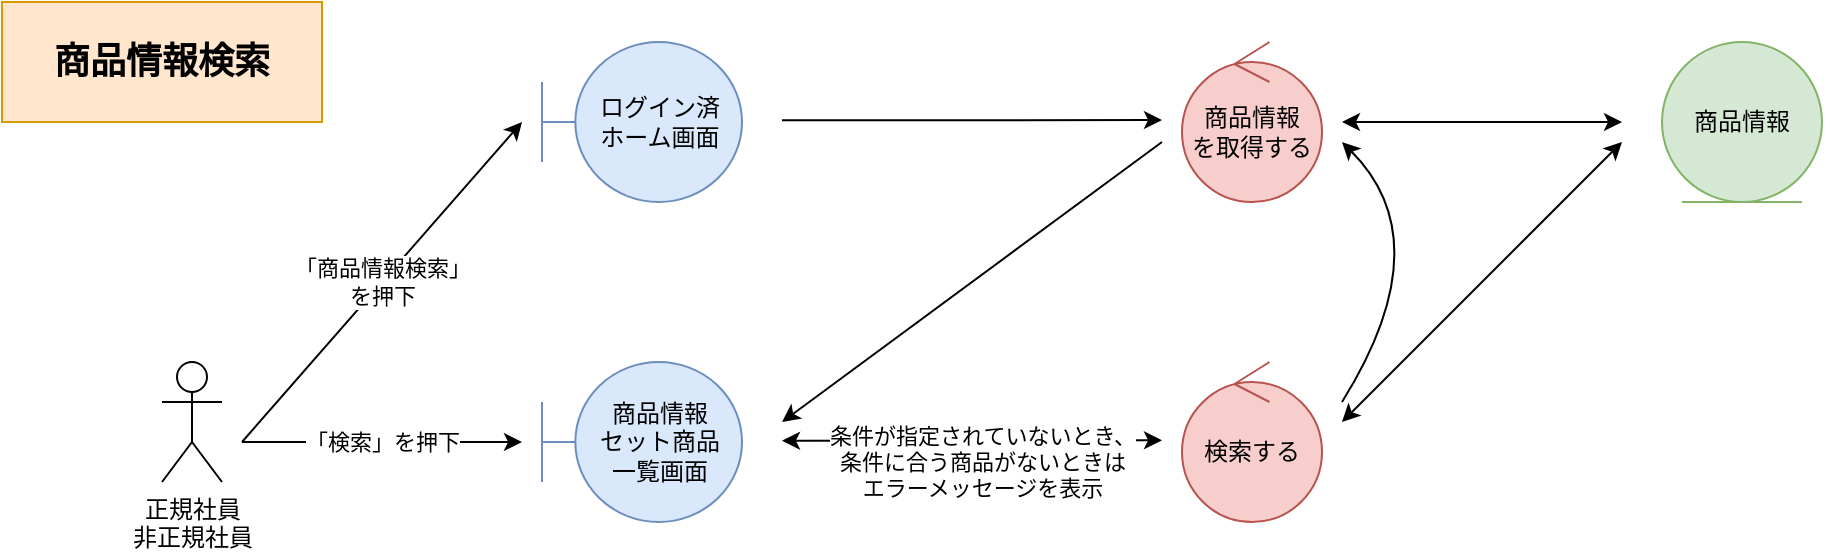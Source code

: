 <mxfile version="15.6.4" type="embed" pages="3">
    <diagram id="em1b6fMsbLagTfWiKfip" name="*商品情報検索">
        <mxGraphModel dx="1952" dy="860" grid="0" gridSize="10" guides="1" tooltips="1" connect="1" arrows="1" fold="1" page="0" pageScale="1" pageWidth="827" pageHeight="1169" math="0" shadow="0">
            <root>
                <mxCell id="d4U6wp0cc1fB_iKBPiok-0"/>
                <mxCell id="d4U6wp0cc1fB_iKBPiok-1" parent="d4U6wp0cc1fB_iKBPiok-0"/>
                <mxCell id="0" value="正規社員&lt;br&gt;非正規社員" style="shape=umlActor;verticalLabelPosition=bottom;verticalAlign=top;html=1;" vertex="1" parent="d4U6wp0cc1fB_iKBPiok-1">
                    <mxGeometry x="-70" y="280" width="30" height="60" as="geometry"/>
                </mxCell>
                <mxCell id="1" value="ログイン済&lt;br&gt;ホーム画面" style="shape=umlBoundary;whiteSpace=wrap;html=1;fillColor=#dae8fc;strokeColor=#6c8ebf;" vertex="1" parent="d4U6wp0cc1fB_iKBPiok-1">
                    <mxGeometry x="120" y="120" width="100" height="80" as="geometry"/>
                </mxCell>
                <mxCell id="2" value="商品情報&lt;br&gt;セット商品&lt;br&gt;一覧画面" style="shape=umlBoundary;whiteSpace=wrap;html=1;fillColor=#dae8fc;strokeColor=#6c8ebf;" vertex="1" parent="d4U6wp0cc1fB_iKBPiok-1">
                    <mxGeometry x="120" y="280" width="100" height="80" as="geometry"/>
                </mxCell>
                <mxCell id="3" value="商品情報&lt;br&gt;を取得する" style="ellipse;shape=umlControl;whiteSpace=wrap;html=1;fillColor=#f8cecc;strokeColor=#b85450;" vertex="1" parent="d4U6wp0cc1fB_iKBPiok-1">
                    <mxGeometry x="440" y="120" width="70" height="80" as="geometry"/>
                </mxCell>
                <mxCell id="4" value="商品情報" style="ellipse;shape=umlEntity;whiteSpace=wrap;html=1;fillColor=#d5e8d4;strokeColor=#82b366;" vertex="1" parent="d4U6wp0cc1fB_iKBPiok-1">
                    <mxGeometry x="680" y="120" width="80" height="80" as="geometry"/>
                </mxCell>
                <mxCell id="5" value="" style="endArrow=classic;html=1;rounded=0;" edge="1" parent="d4U6wp0cc1fB_iKBPiok-1">
                    <mxGeometry width="50" height="50" relative="1" as="geometry">
                        <mxPoint x="240" y="159.17" as="sourcePoint"/>
                        <mxPoint x="430" y="159.0" as="targetPoint"/>
                    </mxGeometry>
                </mxCell>
                <mxCell id="6" value="" style="endArrow=classic;html=1;rounded=0;" edge="1" parent="d4U6wp0cc1fB_iKBPiok-1">
                    <mxGeometry width="50" height="50" relative="1" as="geometry">
                        <mxPoint x="-30.0" y="320.0" as="sourcePoint"/>
                        <mxPoint x="110" y="160.0" as="targetPoint"/>
                    </mxGeometry>
                </mxCell>
                <mxCell id="7" value="「商品情報検索」&lt;br&gt;を押下" style="edgeLabel;html=1;align=center;verticalAlign=middle;resizable=0;points=[];" vertex="1" connectable="0" parent="6">
                    <mxGeometry x="0.232" y="1" relative="1" as="geometry">
                        <mxPoint x="-16" y="19" as="offset"/>
                    </mxGeometry>
                </mxCell>
                <mxCell id="8" value="" style="endArrow=classic;html=1;rounded=0;" edge="1" parent="d4U6wp0cc1fB_iKBPiok-1">
                    <mxGeometry width="50" height="50" relative="1" as="geometry">
                        <mxPoint x="-30.0" y="320.0" as="sourcePoint"/>
                        <mxPoint x="110" y="320" as="targetPoint"/>
                    </mxGeometry>
                </mxCell>
                <mxCell id="9" value="「検索」を押下" style="edgeLabel;html=1;align=center;verticalAlign=middle;resizable=0;points=[];" vertex="1" connectable="0" parent="8">
                    <mxGeometry x="-0.262" y="1" relative="1" as="geometry">
                        <mxPoint x="18" y="1" as="offset"/>
                    </mxGeometry>
                </mxCell>
                <mxCell id="10" value="" style="endArrow=classic;html=1;rounded=0;startArrow=classic;startFill=1;" edge="1" parent="d4U6wp0cc1fB_iKBPiok-1">
                    <mxGeometry width="50" height="50" relative="1" as="geometry">
                        <mxPoint x="520" y="160.0" as="sourcePoint"/>
                        <mxPoint x="660" y="160" as="targetPoint"/>
                    </mxGeometry>
                </mxCell>
                <mxCell id="11" value="" style="endArrow=classic;html=1;rounded=0;startArrow=none;startFill=0;endFill=1;" edge="1" parent="d4U6wp0cc1fB_iKBPiok-1">
                    <mxGeometry width="50" height="50" relative="1" as="geometry">
                        <mxPoint x="430" y="170.0" as="sourcePoint"/>
                        <mxPoint x="240" y="310" as="targetPoint"/>
                    </mxGeometry>
                </mxCell>
                <mxCell id="12" value="検索する" style="ellipse;shape=umlControl;whiteSpace=wrap;html=1;fillColor=#f8cecc;strokeColor=#b85450;" vertex="1" parent="d4U6wp0cc1fB_iKBPiok-1">
                    <mxGeometry x="440" y="280" width="70" height="80" as="geometry"/>
                </mxCell>
                <mxCell id="13" value="" style="endArrow=classic;html=1;rounded=0;startArrow=classic;startFill=1;strokeColor=default;labelBackgroundColor=default;fontColor=default;" edge="1" parent="d4U6wp0cc1fB_iKBPiok-1">
                    <mxGeometry width="50" height="50" relative="1" as="geometry">
                        <mxPoint x="240" y="319.34" as="sourcePoint"/>
                        <mxPoint x="430.0" y="319.17" as="targetPoint"/>
                    </mxGeometry>
                </mxCell>
                <mxCell id="14" value="条件が指定されていないとき、&lt;br&gt;条件に合う商品がないときは&lt;br&gt;エラーメッセージを表示" style="edgeLabel;html=1;align=center;verticalAlign=middle;resizable=0;points=[];fontColor=default;labelBackgroundColor=default;" vertex="1" connectable="0" parent="13">
                    <mxGeometry x="0.291" y="-2" relative="1" as="geometry">
                        <mxPoint x="-23" y="9" as="offset"/>
                    </mxGeometry>
                </mxCell>
                <mxCell id="15" value="" style="endArrow=classic;html=1;rounded=0;startArrow=classic;startFill=1;strokeColor=default;labelBackgroundColor=default;fontColor=default;" edge="1" parent="d4U6wp0cc1fB_iKBPiok-1">
                    <mxGeometry width="50" height="50" relative="1" as="geometry">
                        <mxPoint x="520" y="310" as="sourcePoint"/>
                        <mxPoint x="660" y="170" as="targetPoint"/>
                    </mxGeometry>
                </mxCell>
                <mxCell id="16" value="商品情報検索" style="rounded=0;whiteSpace=wrap;html=1;fillColor=#ffe6cc;strokeColor=#d79b00;fontStyle=1;fontSize=18;" vertex="1" parent="d4U6wp0cc1fB_iKBPiok-1">
                    <mxGeometry x="-150" y="100" width="160" height="60" as="geometry"/>
                </mxCell>
                <mxCell id="17" value="" style="curved=1;endArrow=classic;html=1;rounded=0;labelBackgroundColor=default;fontColor=default;strokeColor=default;" edge="1" parent="d4U6wp0cc1fB_iKBPiok-1">
                    <mxGeometry width="50" height="50" relative="1" as="geometry">
                        <mxPoint x="520" y="300" as="sourcePoint"/>
                        <mxPoint x="520" y="170" as="targetPoint"/>
                        <Array as="points">
                            <mxPoint x="570" y="220"/>
                        </Array>
                    </mxGeometry>
                </mxCell>
            </root>
        </mxGraphModel>
    </diagram>
    <diagram id="5Pz3x9tau8wW2VPo6GqX" name="*ボトルネック判定">
        <mxGraphModel dx="1693" dy="717" grid="0" gridSize="10" guides="1" tooltips="1" connect="1" arrows="1" fold="1" page="0" pageScale="1" pageWidth="827" pageHeight="1169" math="0" shadow="0">
            <root>
                <mxCell id="mzyuVujSkgFNetJPbpG6-0"/>
                <mxCell id="mzyuVujSkgFNetJPbpG6-1" parent="mzyuVujSkgFNetJPbpG6-0"/>
                <mxCell id="MNrgjv-gWLWsw_UQSgPj-0" value="正規社員&lt;br&gt;非正規社員" style="shape=umlActor;verticalLabelPosition=bottom;verticalAlign=top;html=1;" vertex="1" parent="mzyuVujSkgFNetJPbpG6-1">
                    <mxGeometry x="-70" y="280" width="30" height="60" as="geometry"/>
                </mxCell>
                <mxCell id="MNrgjv-gWLWsw_UQSgPj-1" value="ログイン済&lt;br&gt;ホーム画面" style="shape=umlBoundary;whiteSpace=wrap;html=1;fillColor=#dae8fc;strokeColor=#6c8ebf;" vertex="1" parent="mzyuVujSkgFNetJPbpG6-1">
                    <mxGeometry x="120" y="120" width="100" height="80" as="geometry"/>
                </mxCell>
                <mxCell id="MNrgjv-gWLWsw_UQSgPj-2" value="商品情報&lt;br&gt;を取得する" style="ellipse;shape=umlControl;whiteSpace=wrap;html=1;fillColor=#f8cecc;strokeColor=#b85450;" vertex="1" parent="mzyuVujSkgFNetJPbpG6-1">
                    <mxGeometry x="440" y="120" width="70" height="80" as="geometry"/>
                </mxCell>
                <mxCell id="MNrgjv-gWLWsw_UQSgPj-3" value="商品情報" style="ellipse;shape=umlEntity;whiteSpace=wrap;html=1;fillColor=#d5e8d4;strokeColor=#82b366;" vertex="1" parent="mzyuVujSkgFNetJPbpG6-1">
                    <mxGeometry x="680" y="120" width="80" height="80" as="geometry"/>
                </mxCell>
                <mxCell id="MNrgjv-gWLWsw_UQSgPj-4" value="" style="endArrow=classic;html=1;rounded=0;" edge="1" parent="mzyuVujSkgFNetJPbpG6-1">
                    <mxGeometry width="50" height="50" relative="1" as="geometry">
                        <mxPoint x="240" y="159.17" as="sourcePoint"/>
                        <mxPoint x="430" y="159.0" as="targetPoint"/>
                    </mxGeometry>
                </mxCell>
                <mxCell id="MNrgjv-gWLWsw_UQSgPj-5" value="" style="endArrow=classic;html=1;rounded=0;strokeColor=default;labelBackgroundColor=default;fontColor=default;" edge="1" parent="mzyuVujSkgFNetJPbpG6-1">
                    <mxGeometry width="50" height="50" relative="1" as="geometry">
                        <mxPoint x="-30" y="320.0" as="sourcePoint"/>
                        <mxPoint x="110" y="160.0" as="targetPoint"/>
                    </mxGeometry>
                </mxCell>
                <mxCell id="MNrgjv-gWLWsw_UQSgPj-6" value="「商品情報検索」&lt;br&gt;を押下" style="edgeLabel;html=1;align=center;verticalAlign=middle;resizable=0;points=[];fontColor=default;labelBackgroundColor=default;" vertex="1" connectable="0" parent="MNrgjv-gWLWsw_UQSgPj-5">
                    <mxGeometry x="0.14" relative="1" as="geometry">
                        <mxPoint x="-10" y="11" as="offset"/>
                    </mxGeometry>
                </mxCell>
                <mxCell id="MNrgjv-gWLWsw_UQSgPj-7" value="" style="endArrow=classic;html=1;rounded=0;strokeColor=default;labelBackgroundColor=default;fontColor=default;" edge="1" parent="mzyuVujSkgFNetJPbpG6-1">
                    <mxGeometry width="50" height="50" relative="1" as="geometry">
                        <mxPoint x="-30" y="320.0" as="sourcePoint"/>
                        <mxPoint x="110" y="320" as="targetPoint"/>
                    </mxGeometry>
                </mxCell>
                <mxCell id="MNrgjv-gWLWsw_UQSgPj-8" value="「ボトルネック」を選択&lt;br&gt;条件を指定し&lt;br&gt;「検索」を押下" style="edgeLabel;html=1;align=center;verticalAlign=middle;resizable=0;points=[];fontColor=default;labelBackgroundColor=default;" vertex="1" connectable="0" parent="MNrgjv-gWLWsw_UQSgPj-7">
                    <mxGeometry x="0.243" y="-2" relative="1" as="geometry">
                        <mxPoint x="-17" y="28" as="offset"/>
                    </mxGeometry>
                </mxCell>
                <mxCell id="MNrgjv-gWLWsw_UQSgPj-9" value="" style="endArrow=classic;html=1;rounded=0;startArrow=classic;startFill=1;" edge="1" parent="mzyuVujSkgFNetJPbpG6-1">
                    <mxGeometry width="50" height="50" relative="1" as="geometry">
                        <mxPoint x="520" y="160.0" as="sourcePoint"/>
                        <mxPoint x="660" y="160.0" as="targetPoint"/>
                    </mxGeometry>
                </mxCell>
                <mxCell id="MNrgjv-gWLWsw_UQSgPj-10" value="検索画面" style="shape=umlBoundary;whiteSpace=wrap;html=1;fillColor=#dae8fc;strokeColor=#6c8ebf;" vertex="1" parent="mzyuVujSkgFNetJPbpG6-1">
                    <mxGeometry x="120" y="280" width="100" height="80" as="geometry"/>
                </mxCell>
                <mxCell id="MNrgjv-gWLWsw_UQSgPj-11" value="検索する" style="ellipse;shape=umlControl;whiteSpace=wrap;html=1;fillColor=#f8cecc;strokeColor=#b85450;" vertex="1" parent="mzyuVujSkgFNetJPbpG6-1">
                    <mxGeometry x="440" y="280" width="70" height="80" as="geometry"/>
                </mxCell>
                <mxCell id="MNrgjv-gWLWsw_UQSgPj-12" value="" style="endArrow=classic;html=1;rounded=0;" edge="1" parent="mzyuVujSkgFNetJPbpG6-1">
                    <mxGeometry width="50" height="50" relative="1" as="geometry">
                        <mxPoint x="430" y="169.0" as="sourcePoint"/>
                        <mxPoint x="240" y="310" as="targetPoint"/>
                    </mxGeometry>
                </mxCell>
                <mxCell id="MNrgjv-gWLWsw_UQSgPj-13" value="" style="endArrow=classic;html=1;rounded=0;startArrow=classic;startFill=1;strokeColor=default;labelBackgroundColor=default;fontColor=default;" edge="1" parent="mzyuVujSkgFNetJPbpG6-1">
                    <mxGeometry width="50" height="50" relative="1" as="geometry">
                        <mxPoint x="240" y="319.58" as="sourcePoint"/>
                        <mxPoint x="430" y="319.41" as="targetPoint"/>
                    </mxGeometry>
                </mxCell>
                <mxCell id="MNrgjv-gWLWsw_UQSgPj-14" value="条件が指定されていないときは&lt;br&gt;エラーメッセージを表示" style="edgeLabel;html=1;align=center;verticalAlign=middle;resizable=0;points=[];fontColor=default;labelBackgroundColor=default;" vertex="1" connectable="0" parent="MNrgjv-gWLWsw_UQSgPj-13">
                    <mxGeometry x="0.232" y="-1" relative="1" as="geometry">
                        <mxPoint x="-17" as="offset"/>
                    </mxGeometry>
                </mxCell>
                <mxCell id="MNrgjv-gWLWsw_UQSgPj-15" value="" style="endArrow=classic;html=1;rounded=0;startArrow=classic;startFill=1;strokeColor=default;labelBackgroundColor=default;fontColor=default;" edge="1" parent="mzyuVujSkgFNetJPbpG6-1">
                    <mxGeometry width="50" height="50" relative="1" as="geometry">
                        <mxPoint x="520" y="320" as="sourcePoint"/>
                        <mxPoint x="660" y="170.0" as="targetPoint"/>
                    </mxGeometry>
                </mxCell>
                <mxCell id="MNrgjv-gWLWsw_UQSgPj-16" value="ボトルネック判定" style="rounded=0;whiteSpace=wrap;html=1;fillColor=#ffe6cc;strokeColor=#d79b00;fontStyle=1;fontSize=18;" vertex="1" parent="mzyuVujSkgFNetJPbpG6-1">
                    <mxGeometry x="-150" y="100" width="160" height="60" as="geometry"/>
                </mxCell>
                <mxCell id="MNrgjv-gWLWsw_UQSgPj-17" value="" style="curved=1;endArrow=classic;html=1;rounded=0;labelBackgroundColor=default;fontColor=default;strokeColor=default;" edge="1" parent="mzyuVujSkgFNetJPbpG6-1">
                    <mxGeometry width="50" height="50" relative="1" as="geometry">
                        <mxPoint x="520" y="300.0" as="sourcePoint"/>
                        <mxPoint x="520" y="170.0" as="targetPoint"/>
                        <Array as="points">
                            <mxPoint x="570" y="220"/>
                        </Array>
                    </mxGeometry>
                </mxCell>
            </root>
        </mxGraphModel>
    </diagram>
    <diagram id="ESTtlpsgeIXyWqRHIMmx" name="*ベンチマーク検索">
        <mxGraphModel dx="1509" dy="614" grid="0" gridSize="10" guides="1" tooltips="1" connect="1" arrows="1" fold="1" page="0" pageScale="1" pageWidth="827" pageHeight="1169" math="0" shadow="0">
            <root>
                <mxCell id="nSvWwGeYQzesH8xxH-ef-0"/>
                <mxCell id="nSvWwGeYQzesH8xxH-ef-1" parent="nSvWwGeYQzesH8xxH-ef-0"/>
                <mxCell id="PKaqCkKwlo9RgHHq3Zaf-0" value="正規社員&lt;br&gt;非正規社員" style="shape=umlActor;verticalLabelPosition=bottom;verticalAlign=top;html=1;" vertex="1" parent="nSvWwGeYQzesH8xxH-ef-1">
                    <mxGeometry x="-70" y="280" width="30" height="60" as="geometry"/>
                </mxCell>
                <mxCell id="PKaqCkKwlo9RgHHq3Zaf-1" value="ログイン済&lt;br&gt;ホーム画面" style="shape=umlBoundary;whiteSpace=wrap;html=1;fillColor=#dae8fc;strokeColor=#6c8ebf;" vertex="1" parent="nSvWwGeYQzesH8xxH-ef-1">
                    <mxGeometry x="120" y="120" width="100" height="80" as="geometry"/>
                </mxCell>
                <mxCell id="PKaqCkKwlo9RgHHq3Zaf-2" value="検索画面" style="shape=umlBoundary;whiteSpace=wrap;html=1;fillColor=#dae8fc;strokeColor=#6c8ebf;" vertex="1" parent="nSvWwGeYQzesH8xxH-ef-1">
                    <mxGeometry x="120" y="280" width="100" height="80" as="geometry"/>
                </mxCell>
                <mxCell id="PKaqCkKwlo9RgHHq3Zaf-3" value="商品情報&lt;br&gt;を取得する" style="ellipse;shape=umlControl;whiteSpace=wrap;html=1;fillColor=#f8cecc;strokeColor=#b85450;" vertex="1" parent="nSvWwGeYQzesH8xxH-ef-1">
                    <mxGeometry x="440" y="120" width="70" height="80" as="geometry"/>
                </mxCell>
                <mxCell id="PKaqCkKwlo9RgHHq3Zaf-4" value="商品情報" style="ellipse;shape=umlEntity;whiteSpace=wrap;html=1;fillColor=#d5e8d4;strokeColor=#82b366;" vertex="1" parent="nSvWwGeYQzesH8xxH-ef-1">
                    <mxGeometry x="680" y="120" width="80" height="80" as="geometry"/>
                </mxCell>
                <mxCell id="PKaqCkKwlo9RgHHq3Zaf-5" value="" style="endArrow=classic;html=1;rounded=0;" edge="1" parent="nSvWwGeYQzesH8xxH-ef-1">
                    <mxGeometry width="50" height="50" relative="1" as="geometry">
                        <mxPoint x="240" y="159.17" as="sourcePoint"/>
                        <mxPoint x="430" y="159.0" as="targetPoint"/>
                    </mxGeometry>
                </mxCell>
                <mxCell id="PKaqCkKwlo9RgHHq3Zaf-6" value="" style="endArrow=classic;html=1;rounded=0;" edge="1" parent="nSvWwGeYQzesH8xxH-ef-1">
                    <mxGeometry width="50" height="50" relative="1" as="geometry">
                        <mxPoint x="-30" y="320.0" as="sourcePoint"/>
                        <mxPoint x="110" y="160.0" as="targetPoint"/>
                    </mxGeometry>
                </mxCell>
                <mxCell id="PKaqCkKwlo9RgHHq3Zaf-7" value="「商品情報検索」&lt;br&gt;を押下" style="edgeLabel;html=1;align=center;verticalAlign=middle;resizable=0;points=[];fontColor=default;" vertex="1" connectable="0" parent="PKaqCkKwlo9RgHHq3Zaf-6">
                    <mxGeometry x="0.18" y="-1" relative="1" as="geometry">
                        <mxPoint y="-1" as="offset"/>
                    </mxGeometry>
                </mxCell>
                <mxCell id="PKaqCkKwlo9RgHHq3Zaf-8" value="" style="endArrow=classic;html=1;rounded=0;" edge="1" parent="nSvWwGeYQzesH8xxH-ef-1">
                    <mxGeometry width="50" height="50" relative="1" as="geometry">
                        <mxPoint x="-30" y="320.0" as="sourcePoint"/>
                        <mxPoint x="110" y="320" as="targetPoint"/>
                    </mxGeometry>
                </mxCell>
                <mxCell id="PKaqCkKwlo9RgHHq3Zaf-9" value="「ベンチマーク」を押下&lt;br&gt;条件を指定&lt;br&gt;「検索」を押下" style="edgeLabel;html=1;align=center;verticalAlign=middle;resizable=0;points=[];fontColor=default;" vertex="1" connectable="0" parent="PKaqCkKwlo9RgHHq3Zaf-8">
                    <mxGeometry x="0.2" relative="1" as="geometry">
                        <mxPoint x="-17" y="25" as="offset"/>
                    </mxGeometry>
                </mxCell>
                <mxCell id="PKaqCkKwlo9RgHHq3Zaf-10" value="" style="endArrow=classic;html=1;rounded=0;startArrow=classic;startFill=1;" edge="1" parent="nSvWwGeYQzesH8xxH-ef-1">
                    <mxGeometry width="50" height="50" relative="1" as="geometry">
                        <mxPoint x="520" y="160.0" as="sourcePoint"/>
                        <mxPoint x="660.0" y="160.0" as="targetPoint"/>
                    </mxGeometry>
                </mxCell>
                <mxCell id="PKaqCkKwlo9RgHHq3Zaf-11" value="" style="endArrow=classic;html=1;rounded=0;startArrow=none;startFill=0;endFill=1;" edge="1" parent="nSvWwGeYQzesH8xxH-ef-1">
                    <mxGeometry width="50" height="50" relative="1" as="geometry">
                        <mxPoint x="430" y="170.0" as="sourcePoint"/>
                        <mxPoint x="240" y="310" as="targetPoint"/>
                    </mxGeometry>
                </mxCell>
                <mxCell id="PKaqCkKwlo9RgHHq3Zaf-12" value="" style="endArrow=classic;html=1;rounded=0;startArrow=classic;startFill=1;" edge="1" parent="nSvWwGeYQzesH8xxH-ef-1">
                    <mxGeometry width="50" height="50" relative="1" as="geometry">
                        <mxPoint x="240" y="319.34" as="sourcePoint"/>
                        <mxPoint x="430" y="319.17" as="targetPoint"/>
                    </mxGeometry>
                </mxCell>
                <mxCell id="PKaqCkKwlo9RgHHq3Zaf-13" value="条件が指定されていないときは&lt;br&gt;エラーメッセージを表示" style="edgeLabel;html=1;align=center;verticalAlign=middle;resizable=0;points=[];fontColor=default;" vertex="1" connectable="0" parent="PKaqCkKwlo9RgHHq3Zaf-12">
                    <mxGeometry x="-0.239" y="2" relative="1" as="geometry">
                        <mxPoint x="22" y="5" as="offset"/>
                    </mxGeometry>
                </mxCell>
                <mxCell id="PKaqCkKwlo9RgHHq3Zaf-14" value="検索する" style="ellipse;shape=umlControl;whiteSpace=wrap;html=1;fillColor=#f8cecc;strokeColor=#b85450;" vertex="1" parent="nSvWwGeYQzesH8xxH-ef-1">
                    <mxGeometry x="440" y="280" width="70" height="80" as="geometry"/>
                </mxCell>
                <mxCell id="PKaqCkKwlo9RgHHq3Zaf-15" value="" style="endArrow=classic;html=1;rounded=0;startArrow=classic;startFill=1;endFill=1;strokeColor=default;labelBackgroundColor=default;fontColor=default;" edge="1" parent="nSvWwGeYQzesH8xxH-ef-1">
                    <mxGeometry width="50" height="50" relative="1" as="geometry">
                        <mxPoint x="520" y="320" as="sourcePoint"/>
                        <mxPoint x="660" y="170.0" as="targetPoint"/>
                    </mxGeometry>
                </mxCell>
                <mxCell id="PKaqCkKwlo9RgHHq3Zaf-16" value="ベンチマーク検索" style="rounded=0;whiteSpace=wrap;html=1;fillColor=#ffe6cc;strokeColor=#d79b00;fontStyle=1;fontSize=18;" vertex="1" parent="nSvWwGeYQzesH8xxH-ef-1">
                    <mxGeometry x="-150" y="100" width="160" height="60" as="geometry"/>
                </mxCell>
                <mxCell id="PKaqCkKwlo9RgHHq3Zaf-17" value="" style="curved=1;endArrow=classic;html=1;rounded=0;labelBackgroundColor=default;fontColor=default;strokeColor=default;" edge="1" parent="nSvWwGeYQzesH8xxH-ef-1">
                    <mxGeometry width="50" height="50" relative="1" as="geometry">
                        <mxPoint x="520" y="300.0" as="sourcePoint"/>
                        <mxPoint x="520" y="170.0" as="targetPoint"/>
                        <Array as="points">
                            <mxPoint x="570" y="220"/>
                        </Array>
                    </mxGeometry>
                </mxCell>
            </root>
        </mxGraphModel>
    </diagram>
</mxfile>
